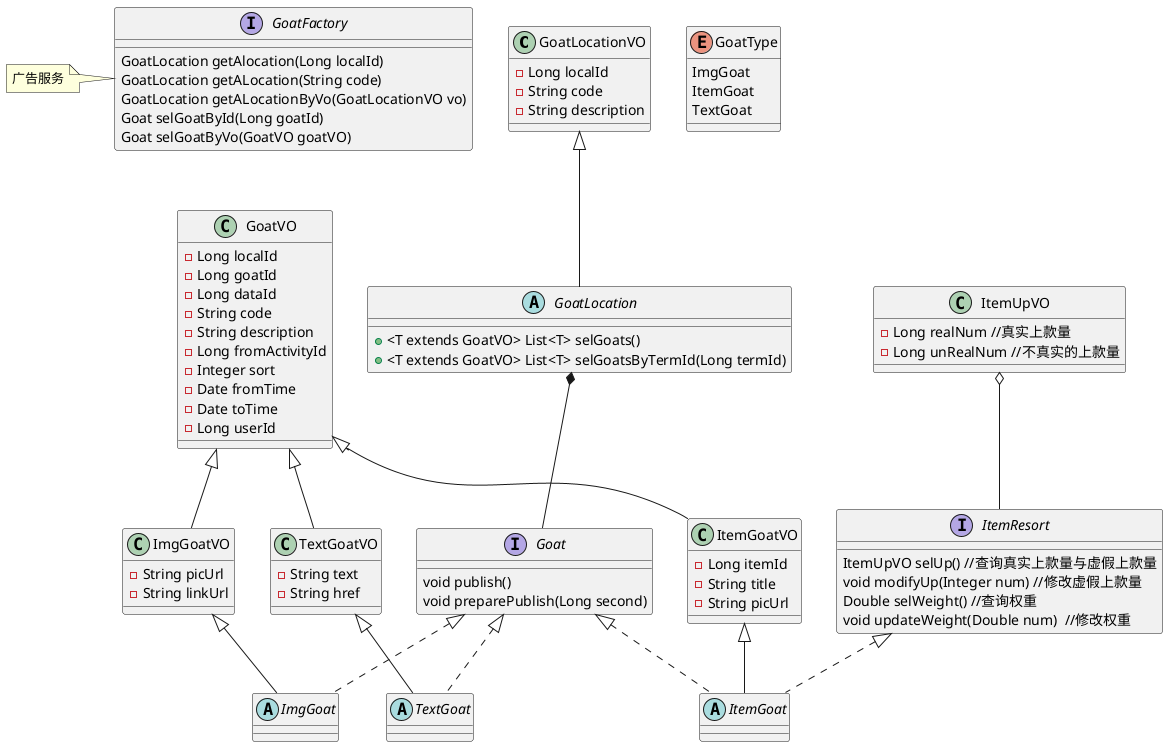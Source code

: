 @startuml

class GoatLocationVO{
-Long localId
-String code
-String description
}

abstract class GoatLocation{
+<T extends GoatVO> List<T> selGoats()
+<T extends GoatVO> List<T> selGoatsByTermId(Long termId)
}

interface Goat{

void publish()
void preparePublish(Long second)
}

enum GoatType{
ImgGoat
ItemGoat
TextGoat
}

class GoatVO{
-Long localId
-Long goatId
-Long dataId
-String code
-String description
-Long fromActivityId
-Integer sort
-Date fromTime
-Date toTime
-Long userId
}

class ImgGoatVO{
-String picUrl
-String linkUrl
}

class TextGoatVO{
-String text
-String href
}

class ItemUpVO{
-Long realNum //真实上款量
-Long unRealNum //不真实的上款量
}

class ItemGoatVO{
-Long itemId
-String title
-String picUrl
}

abstract class ImgGoat{

}

abstract class ItemGoat{

}

abstract class TextGoat{

}

interface ItemResort{
ItemUpVO selUp() //查询真实上款量与虚假上款量
void modifyUp(Integer num) //修改虚假上款量
Double selWeight() //查询权重
void updateWeight(Double num)  //修改权重
}

GoatLocationVO <|-- GoatLocation

GoatLocation *-- Goat

Goat <|.. ImgGoat

Goat <|.. ItemGoat

Goat <|.. TextGoat

GoatVO <|-- ImgGoatVO
GoatVO <|-- ItemGoatVO
GoatVO <|-- TextGoatVO

ImgGoatVO <|-- ImgGoat

ItemGoatVO <|-- ItemGoat

TextGoatVO <|-- TextGoat

ItemResort <|.. ItemGoat

ItemUpVO o-- ItemResort

interface GoatFactory{
GoatLocation getAlocation(Long localId)
GoatLocation getALocation(String code)
GoatLocation getALocationByVo(GoatLocationVO vo)
Goat selGoatById(Long goatId)
Goat selGoatByVo(GoatVO goatVO)
}

note left of GoatFactory:广告服务

@enduml